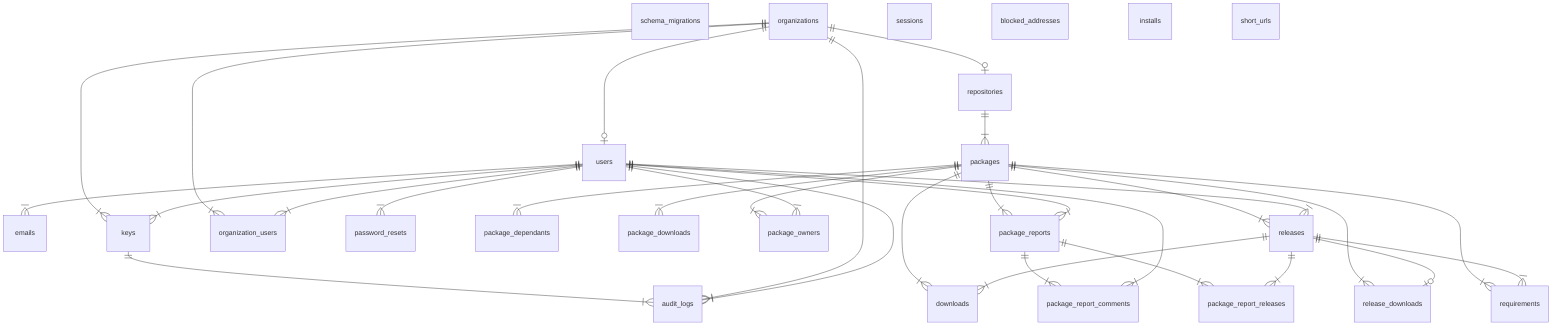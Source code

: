 erDiagram
  schema_migrations
  audit_logs
  emails
  keys
  organizations
  organization_users
  password_resets
  sessions
  users
  blocked_addresses
  downloads
  installs
  packages
  package_dependants
  package_downloads
  package_owners
  package_reports
  package_report_comments
  package_report_releases
  releases
  release_downloads
  repositories
  requirements
  short_urls
  keys ||--|{ audit_logs : ""
  organizations ||--|{ audit_logs : ""
  organizations ||--|{ keys : ""
  organizations ||--|{ organization_users : ""
  organizations ||--o| repositories : ""
  organizations ||--o| users : ""
  package_reports ||--|{ package_report_comments : ""
  package_reports ||--|{ package_report_releases : ""
  packages ||--|{ downloads : ""
  packages ||--|{ package_dependants : ""
  packages ||--|{ package_downloads : ""
  packages ||--|{ package_owners : ""
  packages ||--|{ package_reports : ""
  packages ||--|{ release_downloads : ""
  packages ||--|{ releases : ""
  packages ||--|{ requirements : ""
  releases ||--|{ downloads : ""
  releases ||--|{ package_report_releases : ""
  releases ||--o| release_downloads : ""
  releases ||--|{ requirements : ""
  repositories ||--|{ packages : ""
  users ||--|{ audit_logs : ""
  users ||--|{ emails : ""
  users ||--|{ keys : ""
  users ||--|{ organization_users : ""
  users ||--|{ package_owners : ""
  users ||--|{ package_report_comments : ""
  users ||--|{ package_reports : ""
  users ||--|{ password_resets : ""
  users ||--|{ releases : ""